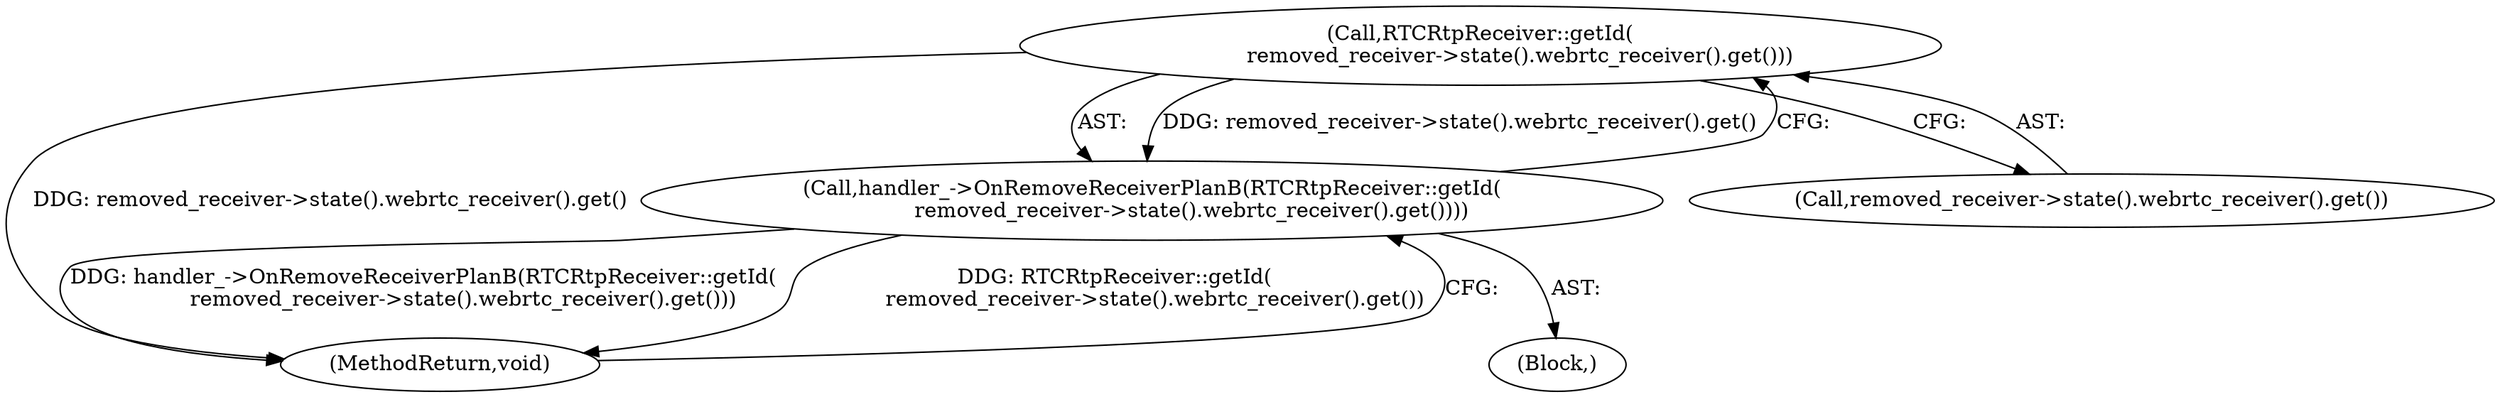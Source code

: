 digraph "0_Chrome_3514a77e7fa2e5b8bfe5d98af22964bbd69d680f@API" {
"1000150" [label="(Call,RTCRtpReceiver::getId(\n            removed_receiver->state().webrtc_receiver().get()))"];
"1000149" [label="(Call,handler_->OnRemoveReceiverPlanB(RTCRtpReceiver::getId(\n            removed_receiver->state().webrtc_receiver().get())))"];
"1000149" [label="(Call,handler_->OnRemoveReceiverPlanB(RTCRtpReceiver::getId(\n            removed_receiver->state().webrtc_receiver().get())))"];
"1000150" [label="(Call,RTCRtpReceiver::getId(\n            removed_receiver->state().webrtc_receiver().get()))"];
"1000151" [label="(Call,removed_receiver->state().webrtc_receiver().get())"];
"1000152" [label="(MethodReturn,void)"];
"1000148" [label="(Block,)"];
"1000150" -> "1000149"  [label="AST: "];
"1000150" -> "1000151"  [label="CFG: "];
"1000151" -> "1000150"  [label="AST: "];
"1000149" -> "1000150"  [label="CFG: "];
"1000150" -> "1000152"  [label="DDG: removed_receiver->state().webrtc_receiver().get()"];
"1000150" -> "1000149"  [label="DDG: removed_receiver->state().webrtc_receiver().get()"];
"1000149" -> "1000148"  [label="AST: "];
"1000152" -> "1000149"  [label="CFG: "];
"1000149" -> "1000152"  [label="DDG: handler_->OnRemoveReceiverPlanB(RTCRtpReceiver::getId(\n            removed_receiver->state().webrtc_receiver().get()))"];
"1000149" -> "1000152"  [label="DDG: RTCRtpReceiver::getId(\n            removed_receiver->state().webrtc_receiver().get())"];
}
